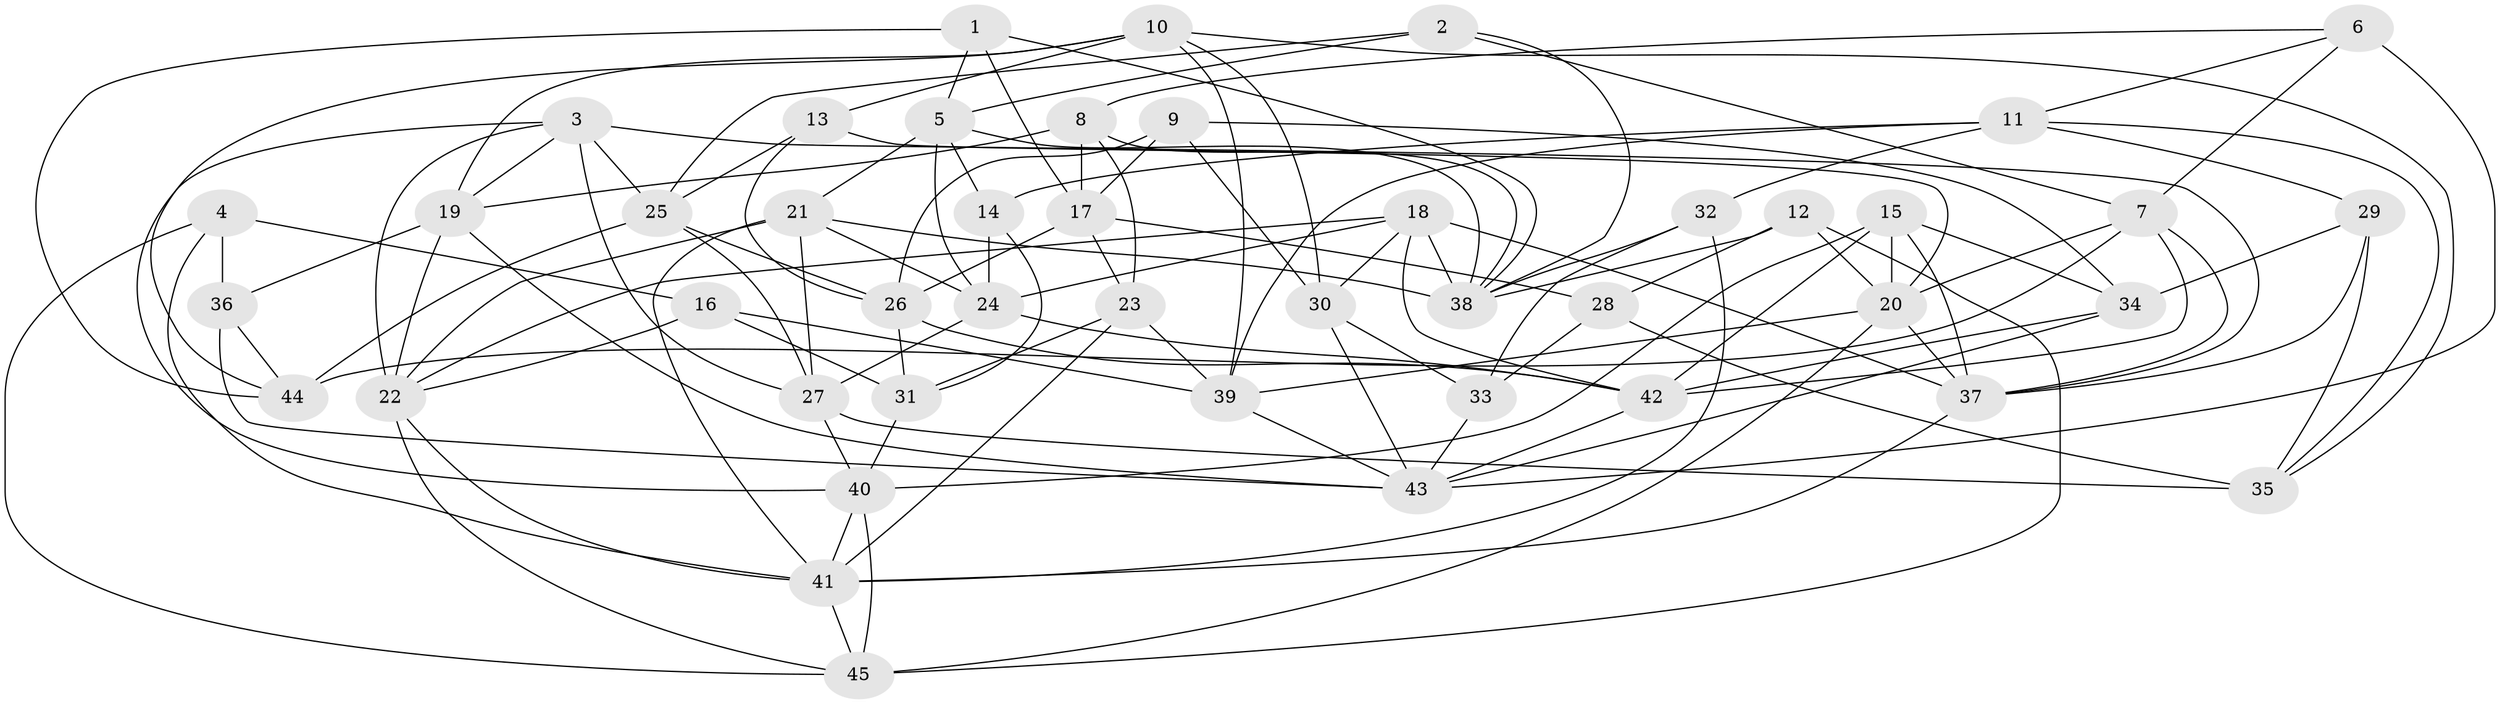 // original degree distribution, {4: 1.0}
// Generated by graph-tools (version 1.1) at 2025/02/03/09/25 03:02:58]
// undirected, 45 vertices, 122 edges
graph export_dot {
graph [start="1"]
  node [color=gray90,style=filled];
  1;
  2;
  3;
  4;
  5;
  6;
  7;
  8;
  9;
  10;
  11;
  12;
  13;
  14;
  15;
  16;
  17;
  18;
  19;
  20;
  21;
  22;
  23;
  24;
  25;
  26;
  27;
  28;
  29;
  30;
  31;
  32;
  33;
  34;
  35;
  36;
  37;
  38;
  39;
  40;
  41;
  42;
  43;
  44;
  45;
  1 -- 5 [weight=1.0];
  1 -- 17 [weight=1.0];
  1 -- 38 [weight=1.0];
  1 -- 44 [weight=1.0];
  2 -- 5 [weight=1.0];
  2 -- 7 [weight=1.0];
  2 -- 25 [weight=1.0];
  2 -- 38 [weight=1.0];
  3 -- 19 [weight=1.0];
  3 -- 22 [weight=1.0];
  3 -- 25 [weight=1.0];
  3 -- 27 [weight=1.0];
  3 -- 37 [weight=1.0];
  3 -- 40 [weight=1.0];
  4 -- 16 [weight=1.0];
  4 -- 36 [weight=1.0];
  4 -- 41 [weight=1.0];
  4 -- 45 [weight=1.0];
  5 -- 14 [weight=1.0];
  5 -- 21 [weight=1.0];
  5 -- 24 [weight=1.0];
  5 -- 38 [weight=1.0];
  6 -- 7 [weight=1.0];
  6 -- 8 [weight=1.0];
  6 -- 11 [weight=1.0];
  6 -- 43 [weight=1.0];
  7 -- 20 [weight=1.0];
  7 -- 37 [weight=1.0];
  7 -- 42 [weight=1.0];
  7 -- 44 [weight=1.0];
  8 -- 17 [weight=1.0];
  8 -- 19 [weight=1.0];
  8 -- 23 [weight=2.0];
  8 -- 38 [weight=1.0];
  9 -- 17 [weight=1.0];
  9 -- 26 [weight=1.0];
  9 -- 30 [weight=1.0];
  9 -- 34 [weight=1.0];
  10 -- 13 [weight=1.0];
  10 -- 19 [weight=1.0];
  10 -- 30 [weight=1.0];
  10 -- 35 [weight=1.0];
  10 -- 39 [weight=1.0];
  10 -- 44 [weight=1.0];
  11 -- 14 [weight=1.0];
  11 -- 29 [weight=1.0];
  11 -- 32 [weight=1.0];
  11 -- 35 [weight=1.0];
  11 -- 39 [weight=1.0];
  12 -- 20 [weight=1.0];
  12 -- 28 [weight=1.0];
  12 -- 38 [weight=1.0];
  12 -- 45 [weight=1.0];
  13 -- 20 [weight=1.0];
  13 -- 25 [weight=1.0];
  13 -- 26 [weight=1.0];
  14 -- 24 [weight=1.0];
  14 -- 31 [weight=1.0];
  15 -- 20 [weight=1.0];
  15 -- 34 [weight=2.0];
  15 -- 37 [weight=1.0];
  15 -- 40 [weight=1.0];
  15 -- 42 [weight=1.0];
  16 -- 22 [weight=2.0];
  16 -- 31 [weight=2.0];
  16 -- 39 [weight=1.0];
  17 -- 23 [weight=1.0];
  17 -- 26 [weight=1.0];
  17 -- 28 [weight=1.0];
  18 -- 22 [weight=1.0];
  18 -- 24 [weight=1.0];
  18 -- 30 [weight=1.0];
  18 -- 37 [weight=1.0];
  18 -- 38 [weight=1.0];
  18 -- 42 [weight=1.0];
  19 -- 22 [weight=1.0];
  19 -- 36 [weight=1.0];
  19 -- 43 [weight=1.0];
  20 -- 37 [weight=2.0];
  20 -- 39 [weight=1.0];
  20 -- 45 [weight=1.0];
  21 -- 22 [weight=1.0];
  21 -- 24 [weight=1.0];
  21 -- 27 [weight=1.0];
  21 -- 38 [weight=1.0];
  21 -- 41 [weight=1.0];
  22 -- 41 [weight=1.0];
  22 -- 45 [weight=1.0];
  23 -- 31 [weight=1.0];
  23 -- 39 [weight=1.0];
  23 -- 41 [weight=1.0];
  24 -- 27 [weight=1.0];
  24 -- 42 [weight=1.0];
  25 -- 26 [weight=1.0];
  25 -- 27 [weight=1.0];
  25 -- 44 [weight=1.0];
  26 -- 31 [weight=1.0];
  26 -- 42 [weight=1.0];
  27 -- 35 [weight=1.0];
  27 -- 40 [weight=1.0];
  28 -- 33 [weight=2.0];
  28 -- 35 [weight=2.0];
  29 -- 34 [weight=1.0];
  29 -- 35 [weight=1.0];
  29 -- 37 [weight=1.0];
  30 -- 33 [weight=2.0];
  30 -- 43 [weight=1.0];
  31 -- 40 [weight=1.0];
  32 -- 33 [weight=1.0];
  32 -- 38 [weight=1.0];
  32 -- 41 [weight=1.0];
  33 -- 43 [weight=1.0];
  34 -- 42 [weight=1.0];
  34 -- 43 [weight=1.0];
  36 -- 43 [weight=2.0];
  36 -- 44 [weight=2.0];
  37 -- 41 [weight=1.0];
  39 -- 43 [weight=1.0];
  40 -- 41 [weight=1.0];
  40 -- 45 [weight=1.0];
  41 -- 45 [weight=1.0];
  42 -- 43 [weight=2.0];
}
